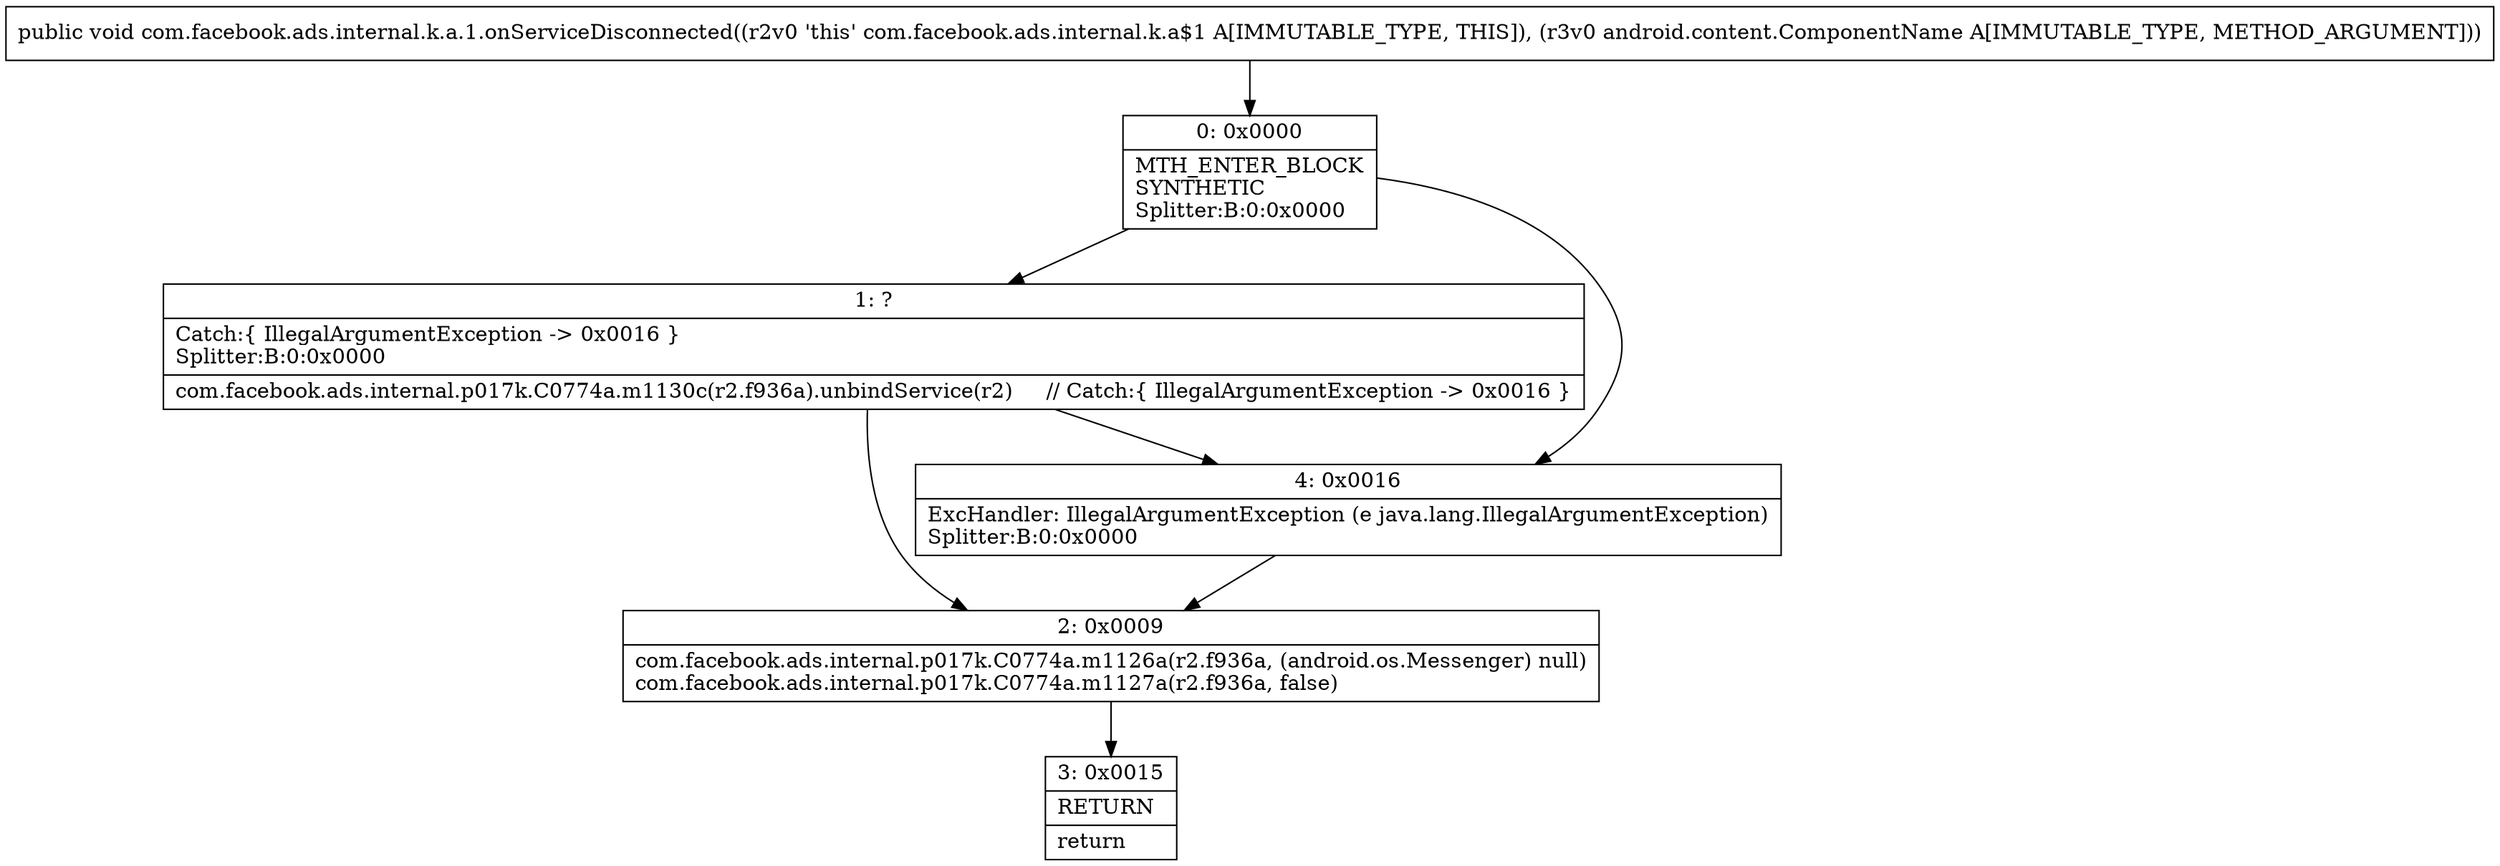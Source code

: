 digraph "CFG forcom.facebook.ads.internal.k.a.1.onServiceDisconnected(Landroid\/content\/ComponentName;)V" {
Node_0 [shape=record,label="{0\:\ 0x0000|MTH_ENTER_BLOCK\lSYNTHETIC\lSplitter:B:0:0x0000\l}"];
Node_1 [shape=record,label="{1\:\ ?|Catch:\{ IllegalArgumentException \-\> 0x0016 \}\lSplitter:B:0:0x0000\l|com.facebook.ads.internal.p017k.C0774a.m1130c(r2.f936a).unbindService(r2)     \/\/ Catch:\{ IllegalArgumentException \-\> 0x0016 \}\l}"];
Node_2 [shape=record,label="{2\:\ 0x0009|com.facebook.ads.internal.p017k.C0774a.m1126a(r2.f936a, (android.os.Messenger) null)\lcom.facebook.ads.internal.p017k.C0774a.m1127a(r2.f936a, false)\l}"];
Node_3 [shape=record,label="{3\:\ 0x0015|RETURN\l|return\l}"];
Node_4 [shape=record,label="{4\:\ 0x0016|ExcHandler: IllegalArgumentException (e java.lang.IllegalArgumentException)\lSplitter:B:0:0x0000\l}"];
MethodNode[shape=record,label="{public void com.facebook.ads.internal.k.a.1.onServiceDisconnected((r2v0 'this' com.facebook.ads.internal.k.a$1 A[IMMUTABLE_TYPE, THIS]), (r3v0 android.content.ComponentName A[IMMUTABLE_TYPE, METHOD_ARGUMENT])) }"];
MethodNode -> Node_0;
Node_0 -> Node_1;
Node_0 -> Node_4;
Node_1 -> Node_2;
Node_1 -> Node_4;
Node_2 -> Node_3;
Node_4 -> Node_2;
}

